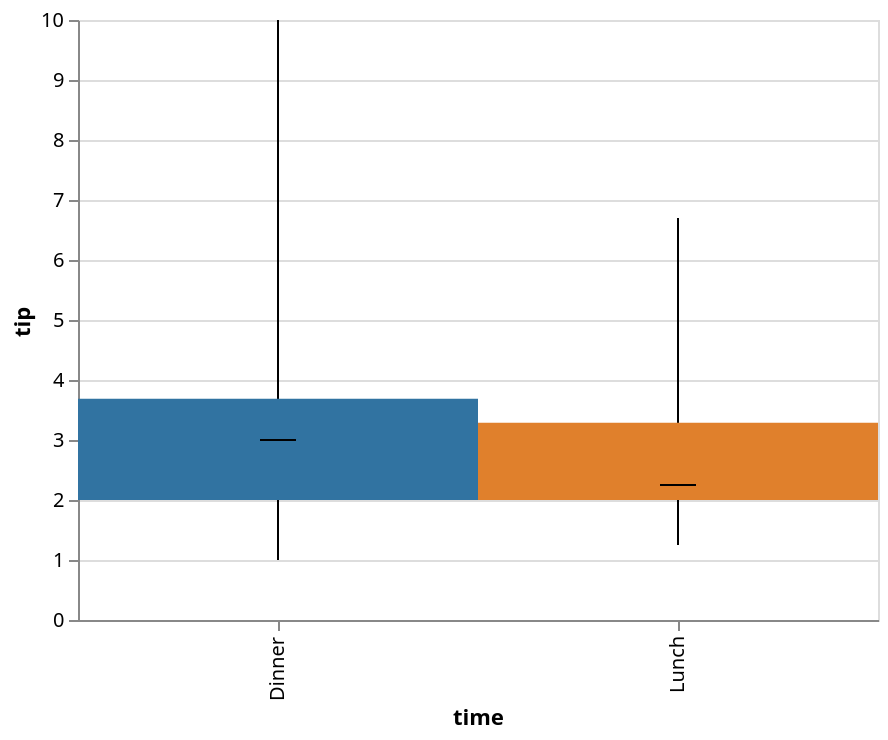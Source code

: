 {
  "$schema": "https://vega.github.io/schema/vega-lite/v5.json",
  "config": {
    "range": {
      "category": [
        "rgba(49,115,161,1)",
        "rgba(224,128,44,1)",
        "rgba(58,145,58,1)",
        "rgba(192,60,61,1)",
        "rgba(147,113,178,1)",
        "rgba(131,91,83,1)",
        "rgba(213,132,188,1)",
        "rgba(127,127,127,1)",
        "rgba(168,169,53,1)",
        "rgba(45,171,184,1)"
      ]
    },
    "view": {
      "height": 300,
      "width": 400
    }
  },
  "data": {
    "values": [
      {
        "day": "Sun",
        "sex": "Female",
        "size": 2,
        "smoker": "No",
        "time": "Dinner",
        "tip": 1.01,
        "total_bill": 16.99
      },
      {
        "day": "Sun",
        "sex": "Male",
        "size": 3,
        "smoker": "No",
        "time": "Dinner",
        "tip": 1.66,
        "total_bill": 10.34
      },
      {
        "day": "Sun",
        "sex": "Male",
        "size": 3,
        "smoker": "No",
        "time": "Dinner",
        "tip": 3.5,
        "total_bill": 21.01
      },
      {
        "day": "Sun",
        "sex": "Male",
        "size": 2,
        "smoker": "No",
        "time": "Dinner",
        "tip": 3.31,
        "total_bill": 23.68
      },
      {
        "day": "Sun",
        "sex": "Female",
        "size": 4,
        "smoker": "No",
        "time": "Dinner",
        "tip": 3.61,
        "total_bill": 24.59
      },
      {
        "day": "Sun",
        "sex": "Male",
        "size": 4,
        "smoker": "No",
        "time": "Dinner",
        "tip": 4.71,
        "total_bill": 25.29
      },
      {
        "day": "Sun",
        "sex": "Male",
        "size": 2,
        "smoker": "No",
        "time": "Dinner",
        "tip": 2,
        "total_bill": 8.77
      },
      {
        "day": "Sun",
        "sex": "Male",
        "size": 4,
        "smoker": "No",
        "time": "Dinner",
        "tip": 3.12,
        "total_bill": 26.88
      },
      {
        "day": "Sun",
        "sex": "Male",
        "size": 2,
        "smoker": "No",
        "time": "Dinner",
        "tip": 1.96,
        "total_bill": 15.04
      },
      {
        "day": "Sun",
        "sex": "Male",
        "size": 2,
        "smoker": "No",
        "time": "Dinner",
        "tip": 3.23,
        "total_bill": 14.78
      },
      {
        "day": "Sun",
        "sex": "Male",
        "size": 2,
        "smoker": "No",
        "time": "Dinner",
        "tip": 1.71,
        "total_bill": 10.27
      },
      {
        "day": "Sun",
        "sex": "Female",
        "size": 4,
        "smoker": "No",
        "time": "Dinner",
        "tip": 5,
        "total_bill": 35.26
      },
      {
        "day": "Sun",
        "sex": "Male",
        "size": 2,
        "smoker": "No",
        "time": "Dinner",
        "tip": 1.57,
        "total_bill": 15.42
      },
      {
        "day": "Sun",
        "sex": "Male",
        "size": 4,
        "smoker": "No",
        "time": "Dinner",
        "tip": 3,
        "total_bill": 18.43
      },
      {
        "day": "Sun",
        "sex": "Female",
        "size": 2,
        "smoker": "No",
        "time": "Dinner",
        "tip": 3.02,
        "total_bill": 14.83
      },
      {
        "day": "Sun",
        "sex": "Male",
        "size": 2,
        "smoker": "No",
        "time": "Dinner",
        "tip": 3.92,
        "total_bill": 21.58
      },
      {
        "day": "Sun",
        "sex": "Female",
        "size": 3,
        "smoker": "No",
        "time": "Dinner",
        "tip": 1.67,
        "total_bill": 10.33
      },
      {
        "day": "Sun",
        "sex": "Male",
        "size": 3,
        "smoker": "No",
        "time": "Dinner",
        "tip": 3.71,
        "total_bill": 16.29
      },
      {
        "day": "Sun",
        "sex": "Female",
        "size": 3,
        "smoker": "No",
        "time": "Dinner",
        "tip": 3.5,
        "total_bill": 16.97
      },
      {
        "day": "Sat",
        "sex": "Male",
        "size": 3,
        "smoker": "No",
        "time": "Dinner",
        "tip": 3.35,
        "total_bill": 20.65
      },
      {
        "day": "Sat",
        "sex": "Male",
        "size": 2,
        "smoker": "No",
        "time": "Dinner",
        "tip": 4.08,
        "total_bill": 17.92
      },
      {
        "day": "Sat",
        "sex": "Female",
        "size": 2,
        "smoker": "No",
        "time": "Dinner",
        "tip": 2.75,
        "total_bill": 20.29
      },
      {
        "day": "Sat",
        "sex": "Female",
        "size": 2,
        "smoker": "No",
        "time": "Dinner",
        "tip": 2.23,
        "total_bill": 15.77
      },
      {
        "day": "Sat",
        "sex": "Male",
        "size": 4,
        "smoker": "No",
        "time": "Dinner",
        "tip": 7.58,
        "total_bill": 39.42
      },
      {
        "day": "Sat",
        "sex": "Male",
        "size": 2,
        "smoker": "No",
        "time": "Dinner",
        "tip": 3.18,
        "total_bill": 19.82
      },
      {
        "day": "Sat",
        "sex": "Male",
        "size": 4,
        "smoker": "No",
        "time": "Dinner",
        "tip": 2.34,
        "total_bill": 17.81
      },
      {
        "day": "Sat",
        "sex": "Male",
        "size": 2,
        "smoker": "No",
        "time": "Dinner",
        "tip": 2,
        "total_bill": 13.37
      },
      {
        "day": "Sat",
        "sex": "Male",
        "size": 2,
        "smoker": "No",
        "time": "Dinner",
        "tip": 2,
        "total_bill": 12.69
      },
      {
        "day": "Sat",
        "sex": "Male",
        "size": 2,
        "smoker": "No",
        "time": "Dinner",
        "tip": 4.3,
        "total_bill": 21.7
      },
      {
        "day": "Sat",
        "sex": "Female",
        "size": 2,
        "smoker": "No",
        "time": "Dinner",
        "tip": 3,
        "total_bill": 19.65
      },
      {
        "day": "Sat",
        "sex": "Male",
        "size": 2,
        "smoker": "No",
        "time": "Dinner",
        "tip": 1.45,
        "total_bill": 9.55
      },
      {
        "day": "Sat",
        "sex": "Male",
        "size": 4,
        "smoker": "No",
        "time": "Dinner",
        "tip": 2.5,
        "total_bill": 18.35
      },
      {
        "day": "Sat",
        "sex": "Female",
        "size": 2,
        "smoker": "No",
        "time": "Dinner",
        "tip": 3,
        "total_bill": 15.06
      },
      {
        "day": "Sat",
        "sex": "Female",
        "size": 4,
        "smoker": "No",
        "time": "Dinner",
        "tip": 2.45,
        "total_bill": 20.69
      },
      {
        "day": "Sat",
        "sex": "Male",
        "size": 2,
        "smoker": "No",
        "time": "Dinner",
        "tip": 3.27,
        "total_bill": 17.78
      },
      {
        "day": "Sat",
        "sex": "Male",
        "size": 3,
        "smoker": "No",
        "time": "Dinner",
        "tip": 3.6,
        "total_bill": 24.06
      },
      {
        "day": "Sat",
        "sex": "Male",
        "size": 3,
        "smoker": "No",
        "time": "Dinner",
        "tip": 2,
        "total_bill": 16.31
      },
      {
        "day": "Sat",
        "sex": "Female",
        "size": 3,
        "smoker": "No",
        "time": "Dinner",
        "tip": 3.07,
        "total_bill": 16.93
      },
      {
        "day": "Sat",
        "sex": "Male",
        "size": 3,
        "smoker": "No",
        "time": "Dinner",
        "tip": 2.31,
        "total_bill": 18.69
      },
      {
        "day": "Sat",
        "sex": "Male",
        "size": 3,
        "smoker": "No",
        "time": "Dinner",
        "tip": 5,
        "total_bill": 31.27
      },
      {
        "day": "Sat",
        "sex": "Male",
        "size": 3,
        "smoker": "No",
        "time": "Dinner",
        "tip": 2.24,
        "total_bill": 16.04
      },
      {
        "day": "Sun",
        "sex": "Male",
        "size": 2,
        "smoker": "No",
        "time": "Dinner",
        "tip": 2.54,
        "total_bill": 17.46
      },
      {
        "day": "Sun",
        "sex": "Male",
        "size": 2,
        "smoker": "No",
        "time": "Dinner",
        "tip": 3.06,
        "total_bill": 13.94
      },
      {
        "day": "Sun",
        "sex": "Male",
        "size": 2,
        "smoker": "No",
        "time": "Dinner",
        "tip": 1.32,
        "total_bill": 9.68
      },
      {
        "day": "Sun",
        "sex": "Male",
        "size": 4,
        "smoker": "No",
        "time": "Dinner",
        "tip": 5.6,
        "total_bill": 30.4
      },
      {
        "day": "Sun",
        "sex": "Male",
        "size": 2,
        "smoker": "No",
        "time": "Dinner",
        "tip": 3,
        "total_bill": 18.29
      },
      {
        "day": "Sun",
        "sex": "Male",
        "size": 2,
        "smoker": "No",
        "time": "Dinner",
        "tip": 5,
        "total_bill": 22.23
      },
      {
        "day": "Sun",
        "sex": "Male",
        "size": 4,
        "smoker": "No",
        "time": "Dinner",
        "tip": 6,
        "total_bill": 32.4
      },
      {
        "day": "Sun",
        "sex": "Male",
        "size": 3,
        "smoker": "No",
        "time": "Dinner",
        "tip": 2.05,
        "total_bill": 28.55
      },
      {
        "day": "Sun",
        "sex": "Male",
        "size": 2,
        "smoker": "No",
        "time": "Dinner",
        "tip": 3,
        "total_bill": 18.04
      },
      {
        "day": "Sun",
        "sex": "Male",
        "size": 2,
        "smoker": "No",
        "time": "Dinner",
        "tip": 2.5,
        "total_bill": 12.54
      },
      {
        "day": "Sun",
        "sex": "Female",
        "size": 2,
        "smoker": "No",
        "time": "Dinner",
        "tip": 2.6,
        "total_bill": 10.29
      },
      {
        "day": "Sun",
        "sex": "Female",
        "size": 4,
        "smoker": "No",
        "time": "Dinner",
        "tip": 5.2,
        "total_bill": 34.81
      },
      {
        "day": "Sun",
        "sex": "Male",
        "size": 2,
        "smoker": "No",
        "time": "Dinner",
        "tip": 1.56,
        "total_bill": 9.94
      },
      {
        "day": "Sun",
        "sex": "Male",
        "size": 4,
        "smoker": "No",
        "time": "Dinner",
        "tip": 4.34,
        "total_bill": 25.56
      },
      {
        "day": "Sun",
        "sex": "Male",
        "size": 2,
        "smoker": "No",
        "time": "Dinner",
        "tip": 3.51,
        "total_bill": 19.49
      },
      {
        "day": "Sat",
        "sex": "Male",
        "size": 4,
        "smoker": "Yes",
        "time": "Dinner",
        "tip": 3,
        "total_bill": 38.01
      },
      {
        "day": "Sat",
        "sex": "Female",
        "size": 2,
        "smoker": "No",
        "time": "Dinner",
        "tip": 1.5,
        "total_bill": 26.41
      },
      {
        "day": "Sat",
        "sex": "Male",
        "size": 2,
        "smoker": "Yes",
        "time": "Dinner",
        "tip": 1.76,
        "total_bill": 11.24
      },
      {
        "day": "Sat",
        "sex": "Male",
        "size": 4,
        "smoker": "No",
        "time": "Dinner",
        "tip": 6.73,
        "total_bill": 48.27
      },
      {
        "day": "Sat",
        "sex": "Male",
        "size": 2,
        "smoker": "Yes",
        "time": "Dinner",
        "tip": 3.21,
        "total_bill": 20.29
      },
      {
        "day": "Sat",
        "sex": "Male",
        "size": 2,
        "smoker": "Yes",
        "time": "Dinner",
        "tip": 2,
        "total_bill": 13.81
      },
      {
        "day": "Sat",
        "sex": "Male",
        "size": 2,
        "smoker": "Yes",
        "time": "Dinner",
        "tip": 1.98,
        "total_bill": 11.02
      },
      {
        "day": "Sat",
        "sex": "Male",
        "size": 4,
        "smoker": "Yes",
        "time": "Dinner",
        "tip": 3.76,
        "total_bill": 18.29
      },
      {
        "day": "Sat",
        "sex": "Male",
        "size": 3,
        "smoker": "No",
        "time": "Dinner",
        "tip": 2.64,
        "total_bill": 17.59
      },
      {
        "day": "Sat",
        "sex": "Male",
        "size": 3,
        "smoker": "No",
        "time": "Dinner",
        "tip": 3.15,
        "total_bill": 20.08
      },
      {
        "day": "Sat",
        "sex": "Female",
        "size": 2,
        "smoker": "No",
        "time": "Dinner",
        "tip": 2.47,
        "total_bill": 16.45
      },
      {
        "day": "Sat",
        "sex": "Female",
        "size": 1,
        "smoker": "Yes",
        "time": "Dinner",
        "tip": 1,
        "total_bill": 3.07
      },
      {
        "day": "Sat",
        "sex": "Male",
        "size": 2,
        "smoker": "No",
        "time": "Dinner",
        "tip": 2.01,
        "total_bill": 20.23
      },
      {
        "day": "Sat",
        "sex": "Male",
        "size": 2,
        "smoker": "Yes",
        "time": "Dinner",
        "tip": 2.09,
        "total_bill": 15.01
      },
      {
        "day": "Sat",
        "sex": "Male",
        "size": 2,
        "smoker": "No",
        "time": "Dinner",
        "tip": 1.97,
        "total_bill": 12.02
      },
      {
        "day": "Sat",
        "sex": "Female",
        "size": 3,
        "smoker": "No",
        "time": "Dinner",
        "tip": 3,
        "total_bill": 17.07
      },
      {
        "day": "Sat",
        "sex": "Female",
        "size": 2,
        "smoker": "Yes",
        "time": "Dinner",
        "tip": 3.14,
        "total_bill": 26.86
      },
      {
        "day": "Sat",
        "sex": "Female",
        "size": 2,
        "smoker": "Yes",
        "time": "Dinner",
        "tip": 5,
        "total_bill": 25.28
      },
      {
        "day": "Sat",
        "sex": "Female",
        "size": 2,
        "smoker": "No",
        "time": "Dinner",
        "tip": 2.2,
        "total_bill": 14.73
      },
      {
        "day": "Sat",
        "sex": "Male",
        "size": 2,
        "smoker": "No",
        "time": "Dinner",
        "tip": 1.25,
        "total_bill": 10.51
      },
      {
        "day": "Sat",
        "sex": "Male",
        "size": 2,
        "smoker": "Yes",
        "time": "Dinner",
        "tip": 3.08,
        "total_bill": 17.92
      },
      {
        "day": "Thur",
        "sex": "Male",
        "size": 4,
        "smoker": "No",
        "time": "Lunch",
        "tip": 4,
        "total_bill": 27.2
      },
      {
        "day": "Thur",
        "sex": "Male",
        "size": 2,
        "smoker": "No",
        "time": "Lunch",
        "tip": 3,
        "total_bill": 22.76
      },
      {
        "day": "Thur",
        "sex": "Male",
        "size": 2,
        "smoker": "No",
        "time": "Lunch",
        "tip": 2.71,
        "total_bill": 17.29
      },
      {
        "day": "Thur",
        "sex": "Male",
        "size": 2,
        "smoker": "Yes",
        "time": "Lunch",
        "tip": 3,
        "total_bill": 19.44
      },
      {
        "day": "Thur",
        "sex": "Male",
        "size": 2,
        "smoker": "No",
        "time": "Lunch",
        "tip": 3.4,
        "total_bill": 16.66
      },
      {
        "day": "Thur",
        "sex": "Female",
        "size": 1,
        "smoker": "No",
        "time": "Lunch",
        "tip": 1.83,
        "total_bill": 10.07
      },
      {
        "day": "Thur",
        "sex": "Male",
        "size": 2,
        "smoker": "Yes",
        "time": "Lunch",
        "tip": 5,
        "total_bill": 32.68
      },
      {
        "day": "Thur",
        "sex": "Male",
        "size": 2,
        "smoker": "No",
        "time": "Lunch",
        "tip": 2.03,
        "total_bill": 15.98
      },
      {
        "day": "Thur",
        "sex": "Female",
        "size": 4,
        "smoker": "No",
        "time": "Lunch",
        "tip": 5.17,
        "total_bill": 34.83
      },
      {
        "day": "Thur",
        "sex": "Male",
        "size": 2,
        "smoker": "No",
        "time": "Lunch",
        "tip": 2,
        "total_bill": 13.03
      },
      {
        "day": "Thur",
        "sex": "Male",
        "size": 2,
        "smoker": "No",
        "time": "Lunch",
        "tip": 4,
        "total_bill": 18.28
      },
      {
        "day": "Thur",
        "sex": "Male",
        "size": 2,
        "smoker": "No",
        "time": "Lunch",
        "tip": 5.85,
        "total_bill": 24.71
      },
      {
        "day": "Thur",
        "sex": "Male",
        "size": 2,
        "smoker": "No",
        "time": "Lunch",
        "tip": 3,
        "total_bill": 21.16
      },
      {
        "day": "Fri",
        "sex": "Male",
        "size": 2,
        "smoker": "Yes",
        "time": "Dinner",
        "tip": 3,
        "total_bill": 28.97
      },
      {
        "day": "Fri",
        "sex": "Male",
        "size": 2,
        "smoker": "No",
        "time": "Dinner",
        "tip": 3.5,
        "total_bill": 22.49
      },
      {
        "day": "Fri",
        "sex": "Female",
        "size": 2,
        "smoker": "Yes",
        "time": "Dinner",
        "tip": 1,
        "total_bill": 5.75
      },
      {
        "day": "Fri",
        "sex": "Female",
        "size": 2,
        "smoker": "Yes",
        "time": "Dinner",
        "tip": 4.3,
        "total_bill": 16.32
      },
      {
        "day": "Fri",
        "sex": "Female",
        "size": 2,
        "smoker": "No",
        "time": "Dinner",
        "tip": 3.25,
        "total_bill": 22.75
      },
      {
        "day": "Fri",
        "sex": "Male",
        "size": 4,
        "smoker": "Yes",
        "time": "Dinner",
        "tip": 4.73,
        "total_bill": 40.17
      },
      {
        "day": "Fri",
        "sex": "Male",
        "size": 2,
        "smoker": "Yes",
        "time": "Dinner",
        "tip": 4,
        "total_bill": 27.28
      },
      {
        "day": "Fri",
        "sex": "Male",
        "size": 2,
        "smoker": "Yes",
        "time": "Dinner",
        "tip": 1.5,
        "total_bill": 12.03
      },
      {
        "day": "Fri",
        "sex": "Male",
        "size": 2,
        "smoker": "Yes",
        "time": "Dinner",
        "tip": 3,
        "total_bill": 21.01
      },
      {
        "day": "Fri",
        "sex": "Male",
        "size": 2,
        "smoker": "No",
        "time": "Dinner",
        "tip": 1.5,
        "total_bill": 12.46
      },
      {
        "day": "Fri",
        "sex": "Female",
        "size": 2,
        "smoker": "Yes",
        "time": "Dinner",
        "tip": 2.5,
        "total_bill": 11.35
      },
      {
        "day": "Fri",
        "sex": "Female",
        "size": 2,
        "smoker": "Yes",
        "time": "Dinner",
        "tip": 3,
        "total_bill": 15.38
      },
      {
        "day": "Sat",
        "sex": "Female",
        "size": 3,
        "smoker": "Yes",
        "time": "Dinner",
        "tip": 2.5,
        "total_bill": 44.3
      },
      {
        "day": "Sat",
        "sex": "Female",
        "size": 2,
        "smoker": "Yes",
        "time": "Dinner",
        "tip": 3.48,
        "total_bill": 22.42
      },
      {
        "day": "Sat",
        "sex": "Female",
        "size": 2,
        "smoker": "No",
        "time": "Dinner",
        "tip": 4.08,
        "total_bill": 20.92
      },
      {
        "day": "Sat",
        "sex": "Male",
        "size": 2,
        "smoker": "Yes",
        "time": "Dinner",
        "tip": 1.64,
        "total_bill": 15.36
      },
      {
        "day": "Sat",
        "sex": "Male",
        "size": 2,
        "smoker": "Yes",
        "time": "Dinner",
        "tip": 4.06,
        "total_bill": 20.49
      },
      {
        "day": "Sat",
        "sex": "Male",
        "size": 2,
        "smoker": "Yes",
        "time": "Dinner",
        "tip": 4.29,
        "total_bill": 25.21
      },
      {
        "day": "Sat",
        "sex": "Male",
        "size": 2,
        "smoker": "No",
        "time": "Dinner",
        "tip": 3.76,
        "total_bill": 18.24
      },
      {
        "day": "Sat",
        "sex": "Female",
        "size": 2,
        "smoker": "Yes",
        "time": "Dinner",
        "tip": 4,
        "total_bill": 14.31
      },
      {
        "day": "Sat",
        "sex": "Male",
        "size": 2,
        "smoker": "No",
        "time": "Dinner",
        "tip": 3,
        "total_bill": 14
      },
      {
        "day": "Sat",
        "sex": "Female",
        "size": 1,
        "smoker": "No",
        "time": "Dinner",
        "tip": 1,
        "total_bill": 7.25
      },
      {
        "day": "Sun",
        "sex": "Male",
        "size": 3,
        "smoker": "No",
        "time": "Dinner",
        "tip": 4,
        "total_bill": 38.07
      },
      {
        "day": "Sun",
        "sex": "Male",
        "size": 2,
        "smoker": "No",
        "time": "Dinner",
        "tip": 2.55,
        "total_bill": 23.95
      },
      {
        "day": "Sun",
        "sex": "Female",
        "size": 3,
        "smoker": "No",
        "time": "Dinner",
        "tip": 4,
        "total_bill": 25.71
      },
      {
        "day": "Sun",
        "sex": "Female",
        "size": 2,
        "smoker": "No",
        "time": "Dinner",
        "tip": 3.5,
        "total_bill": 17.31
      },
      {
        "day": "Sun",
        "sex": "Male",
        "size": 4,
        "smoker": "No",
        "time": "Dinner",
        "tip": 5.07,
        "total_bill": 29.93
      },
      {
        "day": "Thur",
        "sex": "Female",
        "size": 2,
        "smoker": "No",
        "time": "Lunch",
        "tip": 1.5,
        "total_bill": 10.65
      },
      {
        "day": "Thur",
        "sex": "Female",
        "size": 2,
        "smoker": "No",
        "time": "Lunch",
        "tip": 1.8,
        "total_bill": 12.43
      },
      {
        "day": "Thur",
        "sex": "Female",
        "size": 4,
        "smoker": "No",
        "time": "Lunch",
        "tip": 2.92,
        "total_bill": 24.08
      },
      {
        "day": "Thur",
        "sex": "Male",
        "size": 2,
        "smoker": "No",
        "time": "Lunch",
        "tip": 2.31,
        "total_bill": 11.69
      },
      {
        "day": "Thur",
        "sex": "Female",
        "size": 2,
        "smoker": "No",
        "time": "Lunch",
        "tip": 1.68,
        "total_bill": 13.42
      },
      {
        "day": "Thur",
        "sex": "Male",
        "size": 2,
        "smoker": "No",
        "time": "Lunch",
        "tip": 2.5,
        "total_bill": 14.26
      },
      {
        "day": "Thur",
        "sex": "Male",
        "size": 2,
        "smoker": "No",
        "time": "Lunch",
        "tip": 2,
        "total_bill": 15.95
      },
      {
        "day": "Thur",
        "sex": "Female",
        "size": 2,
        "smoker": "No",
        "time": "Lunch",
        "tip": 2.52,
        "total_bill": 12.48
      },
      {
        "day": "Thur",
        "sex": "Female",
        "size": 6,
        "smoker": "No",
        "time": "Lunch",
        "tip": 4.2,
        "total_bill": 29.8
      },
      {
        "day": "Thur",
        "sex": "Male",
        "size": 2,
        "smoker": "No",
        "time": "Lunch",
        "tip": 1.48,
        "total_bill": 8.52
      },
      {
        "day": "Thur",
        "sex": "Female",
        "size": 2,
        "smoker": "No",
        "time": "Lunch",
        "tip": 2,
        "total_bill": 14.52
      },
      {
        "day": "Thur",
        "sex": "Female",
        "size": 2,
        "smoker": "No",
        "time": "Lunch",
        "tip": 2,
        "total_bill": 11.38
      },
      {
        "day": "Thur",
        "sex": "Male",
        "size": 3,
        "smoker": "No",
        "time": "Lunch",
        "tip": 2.18,
        "total_bill": 22.82
      },
      {
        "day": "Thur",
        "sex": "Male",
        "size": 2,
        "smoker": "No",
        "time": "Lunch",
        "tip": 1.5,
        "total_bill": 19.08
      },
      {
        "day": "Thur",
        "sex": "Female",
        "size": 2,
        "smoker": "No",
        "time": "Lunch",
        "tip": 2.83,
        "total_bill": 20.27
      },
      {
        "day": "Thur",
        "sex": "Female",
        "size": 2,
        "smoker": "No",
        "time": "Lunch",
        "tip": 1.5,
        "total_bill": 11.17
      },
      {
        "day": "Thur",
        "sex": "Female",
        "size": 2,
        "smoker": "No",
        "time": "Lunch",
        "tip": 2,
        "total_bill": 12.26
      },
      {
        "day": "Thur",
        "sex": "Female",
        "size": 2,
        "smoker": "No",
        "time": "Lunch",
        "tip": 3.25,
        "total_bill": 18.26
      },
      {
        "day": "Thur",
        "sex": "Female",
        "size": 2,
        "smoker": "No",
        "time": "Lunch",
        "tip": 1.25,
        "total_bill": 8.51
      },
      {
        "day": "Thur",
        "sex": "Female",
        "size": 2,
        "smoker": "No",
        "time": "Lunch",
        "tip": 2,
        "total_bill": 10.33
      },
      {
        "day": "Thur",
        "sex": "Female",
        "size": 2,
        "smoker": "No",
        "time": "Lunch",
        "tip": 2,
        "total_bill": 14.15
      },
      {
        "day": "Thur",
        "sex": "Male",
        "size": 2,
        "smoker": "Yes",
        "time": "Lunch",
        "tip": 2,
        "total_bill": 16
      },
      {
        "day": "Thur",
        "sex": "Female",
        "size": 2,
        "smoker": "No",
        "time": "Lunch",
        "tip": 2.75,
        "total_bill": 13.16
      },
      {
        "day": "Thur",
        "sex": "Female",
        "size": 2,
        "smoker": "No",
        "time": "Lunch",
        "tip": 3.5,
        "total_bill": 17.47
      },
      {
        "day": "Thur",
        "sex": "Male",
        "size": 6,
        "smoker": "No",
        "time": "Lunch",
        "tip": 6.7,
        "total_bill": 34.3
      },
      {
        "day": "Thur",
        "sex": "Male",
        "size": 5,
        "smoker": "No",
        "time": "Lunch",
        "tip": 5,
        "total_bill": 41.19
      },
      {
        "day": "Thur",
        "sex": "Female",
        "size": 6,
        "smoker": "No",
        "time": "Lunch",
        "tip": 5,
        "total_bill": 27.05
      },
      {
        "day": "Thur",
        "sex": "Female",
        "size": 2,
        "smoker": "No",
        "time": "Lunch",
        "tip": 2.3,
        "total_bill": 16.43
      },
      {
        "day": "Thur",
        "sex": "Female",
        "size": 2,
        "smoker": "No",
        "time": "Lunch",
        "tip": 1.5,
        "total_bill": 8.35
      },
      {
        "day": "Thur",
        "sex": "Female",
        "size": 3,
        "smoker": "No",
        "time": "Lunch",
        "tip": 1.36,
        "total_bill": 18.64
      },
      {
        "day": "Thur",
        "sex": "Female",
        "size": 2,
        "smoker": "No",
        "time": "Lunch",
        "tip": 1.63,
        "total_bill": 11.87
      },
      {
        "day": "Thur",
        "sex": "Male",
        "size": 2,
        "smoker": "No",
        "time": "Lunch",
        "tip": 1.73,
        "total_bill": 9.78
      },
      {
        "day": "Thur",
        "sex": "Male",
        "size": 2,
        "smoker": "No",
        "time": "Lunch",
        "tip": 2,
        "total_bill": 7.51
      },
      {
        "day": "Sun",
        "sex": "Male",
        "size": 2,
        "smoker": "No",
        "time": "Dinner",
        "tip": 2.5,
        "total_bill": 14.07
      },
      {
        "day": "Sun",
        "sex": "Male",
        "size": 2,
        "smoker": "No",
        "time": "Dinner",
        "tip": 2,
        "total_bill": 13.13
      },
      {
        "day": "Sun",
        "sex": "Male",
        "size": 3,
        "smoker": "No",
        "time": "Dinner",
        "tip": 2.74,
        "total_bill": 17.26
      },
      {
        "day": "Sun",
        "sex": "Male",
        "size": 4,
        "smoker": "No",
        "time": "Dinner",
        "tip": 2,
        "total_bill": 24.55
      },
      {
        "day": "Sun",
        "sex": "Male",
        "size": 4,
        "smoker": "No",
        "time": "Dinner",
        "tip": 2,
        "total_bill": 19.77
      },
      {
        "day": "Sun",
        "sex": "Female",
        "size": 5,
        "smoker": "No",
        "time": "Dinner",
        "tip": 5.14,
        "total_bill": 29.85
      },
      {
        "day": "Sun",
        "sex": "Male",
        "size": 6,
        "smoker": "No",
        "time": "Dinner",
        "tip": 5,
        "total_bill": 48.17
      },
      {
        "day": "Sun",
        "sex": "Female",
        "size": 4,
        "smoker": "No",
        "time": "Dinner",
        "tip": 3.75,
        "total_bill": 25
      },
      {
        "day": "Sun",
        "sex": "Female",
        "size": 2,
        "smoker": "No",
        "time": "Dinner",
        "tip": 2.61,
        "total_bill": 13.39
      },
      {
        "day": "Sun",
        "sex": "Male",
        "size": 4,
        "smoker": "No",
        "time": "Dinner",
        "tip": 2,
        "total_bill": 16.49
      },
      {
        "day": "Sun",
        "sex": "Male",
        "size": 4,
        "smoker": "No",
        "time": "Dinner",
        "tip": 3.5,
        "total_bill": 21.5
      },
      {
        "day": "Sun",
        "sex": "Male",
        "size": 2,
        "smoker": "No",
        "time": "Dinner",
        "tip": 2.5,
        "total_bill": 12.66
      },
      {
        "day": "Sun",
        "sex": "Female",
        "size": 3,
        "smoker": "No",
        "time": "Dinner",
        "tip": 2,
        "total_bill": 16.21
      },
      {
        "day": "Sun",
        "sex": "Male",
        "size": 2,
        "smoker": "No",
        "time": "Dinner",
        "tip": 2,
        "total_bill": 13.81
      },
      {
        "day": "Sun",
        "sex": "Female",
        "size": 2,
        "smoker": "Yes",
        "time": "Dinner",
        "tip": 3,
        "total_bill": 17.51
      },
      {
        "day": "Sun",
        "sex": "Male",
        "size": 3,
        "smoker": "No",
        "time": "Dinner",
        "tip": 3.48,
        "total_bill": 24.52
      },
      {
        "day": "Sun",
        "sex": "Male",
        "size": 2,
        "smoker": "No",
        "time": "Dinner",
        "tip": 2.24,
        "total_bill": 20.76
      },
      {
        "day": "Sun",
        "sex": "Male",
        "size": 4,
        "smoker": "No",
        "time": "Dinner",
        "tip": 4.5,
        "total_bill": 31.71
      },
      {
        "day": "Sat",
        "sex": "Female",
        "size": 2,
        "smoker": "Yes",
        "time": "Dinner",
        "tip": 1.61,
        "total_bill": 10.59
      },
      {
        "day": "Sat",
        "sex": "Female",
        "size": 2,
        "smoker": "Yes",
        "time": "Dinner",
        "tip": 2,
        "total_bill": 10.63
      },
      {
        "day": "Sat",
        "sex": "Male",
        "size": 3,
        "smoker": "Yes",
        "time": "Dinner",
        "tip": 10,
        "total_bill": 50.81
      },
      {
        "day": "Sat",
        "sex": "Male",
        "size": 2,
        "smoker": "Yes",
        "time": "Dinner",
        "tip": 3.16,
        "total_bill": 15.81
      },
      {
        "day": "Sun",
        "sex": "Male",
        "size": 2,
        "smoker": "Yes",
        "time": "Dinner",
        "tip": 5.15,
        "total_bill": 7.25
      },
      {
        "day": "Sun",
        "sex": "Male",
        "size": 2,
        "smoker": "Yes",
        "time": "Dinner",
        "tip": 3.18,
        "total_bill": 31.85
      },
      {
        "day": "Sun",
        "sex": "Male",
        "size": 2,
        "smoker": "Yes",
        "time": "Dinner",
        "tip": 4,
        "total_bill": 16.82
      },
      {
        "day": "Sun",
        "sex": "Male",
        "size": 2,
        "smoker": "Yes",
        "time": "Dinner",
        "tip": 3.11,
        "total_bill": 32.9
      },
      {
        "day": "Sun",
        "sex": "Male",
        "size": 2,
        "smoker": "Yes",
        "time": "Dinner",
        "tip": 2,
        "total_bill": 17.89
      },
      {
        "day": "Sun",
        "sex": "Male",
        "size": 2,
        "smoker": "Yes",
        "time": "Dinner",
        "tip": 2,
        "total_bill": 14.48
      },
      {
        "day": "Sun",
        "sex": "Female",
        "size": 2,
        "smoker": "Yes",
        "time": "Dinner",
        "tip": 4,
        "total_bill": 9.6
      },
      {
        "day": "Sun",
        "sex": "Male",
        "size": 2,
        "smoker": "Yes",
        "time": "Dinner",
        "tip": 3.55,
        "total_bill": 34.63
      },
      {
        "day": "Sun",
        "sex": "Male",
        "size": 4,
        "smoker": "Yes",
        "time": "Dinner",
        "tip": 3.68,
        "total_bill": 34.65
      },
      {
        "day": "Sun",
        "sex": "Male",
        "size": 2,
        "smoker": "Yes",
        "time": "Dinner",
        "tip": 5.65,
        "total_bill": 23.33
      },
      {
        "day": "Sun",
        "sex": "Male",
        "size": 3,
        "smoker": "Yes",
        "time": "Dinner",
        "tip": 3.5,
        "total_bill": 45.35
      },
      {
        "day": "Sun",
        "sex": "Male",
        "size": 4,
        "smoker": "Yes",
        "time": "Dinner",
        "tip": 6.5,
        "total_bill": 23.17
      },
      {
        "day": "Sun",
        "sex": "Male",
        "size": 2,
        "smoker": "Yes",
        "time": "Dinner",
        "tip": 3,
        "total_bill": 40.55
      },
      {
        "day": "Sun",
        "sex": "Male",
        "size": 5,
        "smoker": "No",
        "time": "Dinner",
        "tip": 5,
        "total_bill": 20.69
      },
      {
        "day": "Sun",
        "sex": "Female",
        "size": 3,
        "smoker": "Yes",
        "time": "Dinner",
        "tip": 3.5,
        "total_bill": 20.9
      },
      {
        "day": "Sun",
        "sex": "Male",
        "size": 5,
        "smoker": "Yes",
        "time": "Dinner",
        "tip": 2,
        "total_bill": 30.46
      },
      {
        "day": "Sun",
        "sex": "Female",
        "size": 3,
        "smoker": "Yes",
        "time": "Dinner",
        "tip": 3.5,
        "total_bill": 18.15
      },
      {
        "day": "Sun",
        "sex": "Male",
        "size": 3,
        "smoker": "Yes",
        "time": "Dinner",
        "tip": 4,
        "total_bill": 23.1
      },
      {
        "day": "Sun",
        "sex": "Male",
        "size": 2,
        "smoker": "Yes",
        "time": "Dinner",
        "tip": 1.5,
        "total_bill": 15.69
      },
      {
        "day": "Thur",
        "sex": "Female",
        "size": 2,
        "smoker": "Yes",
        "time": "Lunch",
        "tip": 4.19,
        "total_bill": 19.81
      },
      {
        "day": "Thur",
        "sex": "Male",
        "size": 2,
        "smoker": "Yes",
        "time": "Lunch",
        "tip": 2.56,
        "total_bill": 28.44
      },
      {
        "day": "Thur",
        "sex": "Male",
        "size": 2,
        "smoker": "Yes",
        "time": "Lunch",
        "tip": 2.02,
        "total_bill": 15.48
      },
      {
        "day": "Thur",
        "sex": "Male",
        "size": 2,
        "smoker": "Yes",
        "time": "Lunch",
        "tip": 4,
        "total_bill": 16.58
      },
      {
        "day": "Thur",
        "sex": "Male",
        "size": 2,
        "smoker": "No",
        "time": "Lunch",
        "tip": 1.44,
        "total_bill": 7.56
      },
      {
        "day": "Thur",
        "sex": "Male",
        "size": 2,
        "smoker": "Yes",
        "time": "Lunch",
        "tip": 2,
        "total_bill": 10.34
      },
      {
        "day": "Thur",
        "sex": "Female",
        "size": 4,
        "smoker": "Yes",
        "time": "Lunch",
        "tip": 5,
        "total_bill": 43.11
      },
      {
        "day": "Thur",
        "sex": "Female",
        "size": 2,
        "smoker": "Yes",
        "time": "Lunch",
        "tip": 2,
        "total_bill": 13
      },
      {
        "day": "Thur",
        "sex": "Male",
        "size": 2,
        "smoker": "Yes",
        "time": "Lunch",
        "tip": 2,
        "total_bill": 13.51
      },
      {
        "day": "Thur",
        "sex": "Male",
        "size": 3,
        "smoker": "Yes",
        "time": "Lunch",
        "tip": 4,
        "total_bill": 18.71
      },
      {
        "day": "Thur",
        "sex": "Female",
        "size": 2,
        "smoker": "Yes",
        "time": "Lunch",
        "tip": 2.01,
        "total_bill": 12.74
      },
      {
        "day": "Thur",
        "sex": "Female",
        "size": 2,
        "smoker": "Yes",
        "time": "Lunch",
        "tip": 2,
        "total_bill": 13
      },
      {
        "day": "Thur",
        "sex": "Female",
        "size": 2,
        "smoker": "Yes",
        "time": "Lunch",
        "tip": 2.5,
        "total_bill": 16.4
      },
      {
        "day": "Thur",
        "sex": "Male",
        "size": 4,
        "smoker": "Yes",
        "time": "Lunch",
        "tip": 4,
        "total_bill": 20.53
      },
      {
        "day": "Thur",
        "sex": "Female",
        "size": 3,
        "smoker": "Yes",
        "time": "Lunch",
        "tip": 3.23,
        "total_bill": 16.47
      },
      {
        "day": "Sat",
        "sex": "Male",
        "size": 3,
        "smoker": "Yes",
        "time": "Dinner",
        "tip": 3.41,
        "total_bill": 26.59
      },
      {
        "day": "Sat",
        "sex": "Male",
        "size": 4,
        "smoker": "Yes",
        "time": "Dinner",
        "tip": 3,
        "total_bill": 38.73
      },
      {
        "day": "Sat",
        "sex": "Male",
        "size": 2,
        "smoker": "Yes",
        "time": "Dinner",
        "tip": 2.03,
        "total_bill": 24.27
      },
      {
        "day": "Sat",
        "sex": "Female",
        "size": 2,
        "smoker": "Yes",
        "time": "Dinner",
        "tip": 2.23,
        "total_bill": 12.76
      },
      {
        "day": "Sat",
        "sex": "Male",
        "size": 3,
        "smoker": "Yes",
        "time": "Dinner",
        "tip": 2,
        "total_bill": 30.06
      },
      {
        "day": "Sat",
        "sex": "Male",
        "size": 4,
        "smoker": "Yes",
        "time": "Dinner",
        "tip": 5.16,
        "total_bill": 25.89
      },
      {
        "day": "Sat",
        "sex": "Male",
        "size": 4,
        "smoker": "No",
        "time": "Dinner",
        "tip": 9,
        "total_bill": 48.33
      },
      {
        "day": "Sat",
        "sex": "Female",
        "size": 2,
        "smoker": "Yes",
        "time": "Dinner",
        "tip": 2.5,
        "total_bill": 13.27
      },
      {
        "day": "Sat",
        "sex": "Female",
        "size": 3,
        "smoker": "Yes",
        "time": "Dinner",
        "tip": 6.5,
        "total_bill": 28.17
      },
      {
        "day": "Sat",
        "sex": "Female",
        "size": 2,
        "smoker": "Yes",
        "time": "Dinner",
        "tip": 1.1,
        "total_bill": 12.9
      },
      {
        "day": "Sat",
        "sex": "Male",
        "size": 5,
        "smoker": "Yes",
        "time": "Dinner",
        "tip": 3,
        "total_bill": 28.15
      },
      {
        "day": "Sat",
        "sex": "Male",
        "size": 2,
        "smoker": "Yes",
        "time": "Dinner",
        "tip": 1.5,
        "total_bill": 11.59
      },
      {
        "day": "Sat",
        "sex": "Male",
        "size": 2,
        "smoker": "Yes",
        "time": "Dinner",
        "tip": 1.44,
        "total_bill": 7.74
      },
      {
        "day": "Sat",
        "sex": "Female",
        "size": 4,
        "smoker": "Yes",
        "time": "Dinner",
        "tip": 3.09,
        "total_bill": 30.14
      },
      {
        "day": "Fri",
        "sex": "Male",
        "size": 2,
        "smoker": "Yes",
        "time": "Lunch",
        "tip": 2.2,
        "total_bill": 12.16
      },
      {
        "day": "Fri",
        "sex": "Female",
        "size": 2,
        "smoker": "Yes",
        "time": "Lunch",
        "tip": 3.48,
        "total_bill": 13.42
      },
      {
        "day": "Fri",
        "sex": "Male",
        "size": 1,
        "smoker": "Yes",
        "time": "Lunch",
        "tip": 1.92,
        "total_bill": 8.58
      },
      {
        "day": "Fri",
        "sex": "Female",
        "size": 3,
        "smoker": "No",
        "time": "Lunch",
        "tip": 3,
        "total_bill": 15.98
      },
      {
        "day": "Fri",
        "sex": "Male",
        "size": 2,
        "smoker": "Yes",
        "time": "Lunch",
        "tip": 1.58,
        "total_bill": 13.42
      },
      {
        "day": "Fri",
        "sex": "Female",
        "size": 2,
        "smoker": "Yes",
        "time": "Lunch",
        "tip": 2.5,
        "total_bill": 16.27
      },
      {
        "day": "Fri",
        "sex": "Female",
        "size": 2,
        "smoker": "Yes",
        "time": "Lunch",
        "tip": 2,
        "total_bill": 10.09
      },
      {
        "day": "Sat",
        "sex": "Male",
        "size": 4,
        "smoker": "No",
        "time": "Dinner",
        "tip": 3,
        "total_bill": 20.45
      },
      {
        "day": "Sat",
        "sex": "Male",
        "size": 2,
        "smoker": "No",
        "time": "Dinner",
        "tip": 2.72,
        "total_bill": 13.28
      },
      {
        "day": "Sat",
        "sex": "Female",
        "size": 2,
        "smoker": "Yes",
        "time": "Dinner",
        "tip": 2.88,
        "total_bill": 22.12
      },
      {
        "day": "Sat",
        "sex": "Male",
        "size": 4,
        "smoker": "Yes",
        "time": "Dinner",
        "tip": 2,
        "total_bill": 24.01
      },
      {
        "day": "Sat",
        "sex": "Male",
        "size": 3,
        "smoker": "Yes",
        "time": "Dinner",
        "tip": 3,
        "total_bill": 15.69
      },
      {
        "day": "Sat",
        "sex": "Male",
        "size": 2,
        "smoker": "No",
        "time": "Dinner",
        "tip": 3.39,
        "total_bill": 11.61
      },
      {
        "day": "Sat",
        "sex": "Male",
        "size": 2,
        "smoker": "No",
        "time": "Dinner",
        "tip": 1.47,
        "total_bill": 10.77
      },
      {
        "day": "Sat",
        "sex": "Male",
        "size": 2,
        "smoker": "Yes",
        "time": "Dinner",
        "tip": 3,
        "total_bill": 15.53
      },
      {
        "day": "Sat",
        "sex": "Male",
        "size": 2,
        "smoker": "No",
        "time": "Dinner",
        "tip": 1.25,
        "total_bill": 10.07
      },
      {
        "day": "Sat",
        "sex": "Male",
        "size": 2,
        "smoker": "Yes",
        "time": "Dinner",
        "tip": 1,
        "total_bill": 12.6
      },
      {
        "day": "Sat",
        "sex": "Male",
        "size": 2,
        "smoker": "Yes",
        "time": "Dinner",
        "tip": 1.17,
        "total_bill": 32.83
      },
      {
        "day": "Sat",
        "sex": "Female",
        "size": 3,
        "smoker": "No",
        "time": "Dinner",
        "tip": 4.67,
        "total_bill": 35.83
      },
      {
        "day": "Sat",
        "sex": "Male",
        "size": 3,
        "smoker": "No",
        "time": "Dinner",
        "tip": 5.92,
        "total_bill": 29.03
      },
      {
        "day": "Sat",
        "sex": "Female",
        "size": 2,
        "smoker": "Yes",
        "time": "Dinner",
        "tip": 2,
        "total_bill": 27.18
      },
      {
        "day": "Sat",
        "sex": "Male",
        "size": 2,
        "smoker": "Yes",
        "time": "Dinner",
        "tip": 2,
        "total_bill": 22.67
      },
      {
        "day": "Sat",
        "sex": "Male",
        "size": 2,
        "smoker": "No",
        "time": "Dinner",
        "tip": 1.75,
        "total_bill": 17.82
      },
      {
        "day": "Thur",
        "sex": "Female",
        "size": 2,
        "smoker": "No",
        "time": "Dinner",
        "tip": 3,
        "total_bill": 18.78
      }
    ]
  },
  "layer": [
    {
      "encoding": {
        "x": {
          "field": "time",
          "type": "nominal"
        },
        "y": {
          "aggregate": "min",
          "field": "tip",
          "type": "quantitative"
        },
        "y2": {
          "aggregate": "max",
          "field": "tip",
          "type": "quantitative"
        }
      },
      "mark": "rule"
    },
    {
      "encoding": {
        "color": {
          "field": "time",
          "legend": null,
          "type": "nominal"
        },
        "x": {
          "field": "time",
          "type": "nominal"
        },
        "y": {
          "aggregate": "q1",
          "axis": {
            "title": "tip"
          },
          "field": "tip",
          "type": "quantitative"
        },
        "y2": {
          "aggregate": "q3",
          "field": "tip",
          "type": "quantitative"
        }
      },
      "mark": "bar"
    },
    {
      "encoding": {
        "x": {
          "field": "time",
          "type": "nominal"
        },
        "y": {
          "aggregate": "median",
          "field": "tip",
          "type": "quantitative"
        }
      },
      "mark": {
        "color": "black",
        "size": 18,
        "type": "tick"
      }
    }
  ]
}
